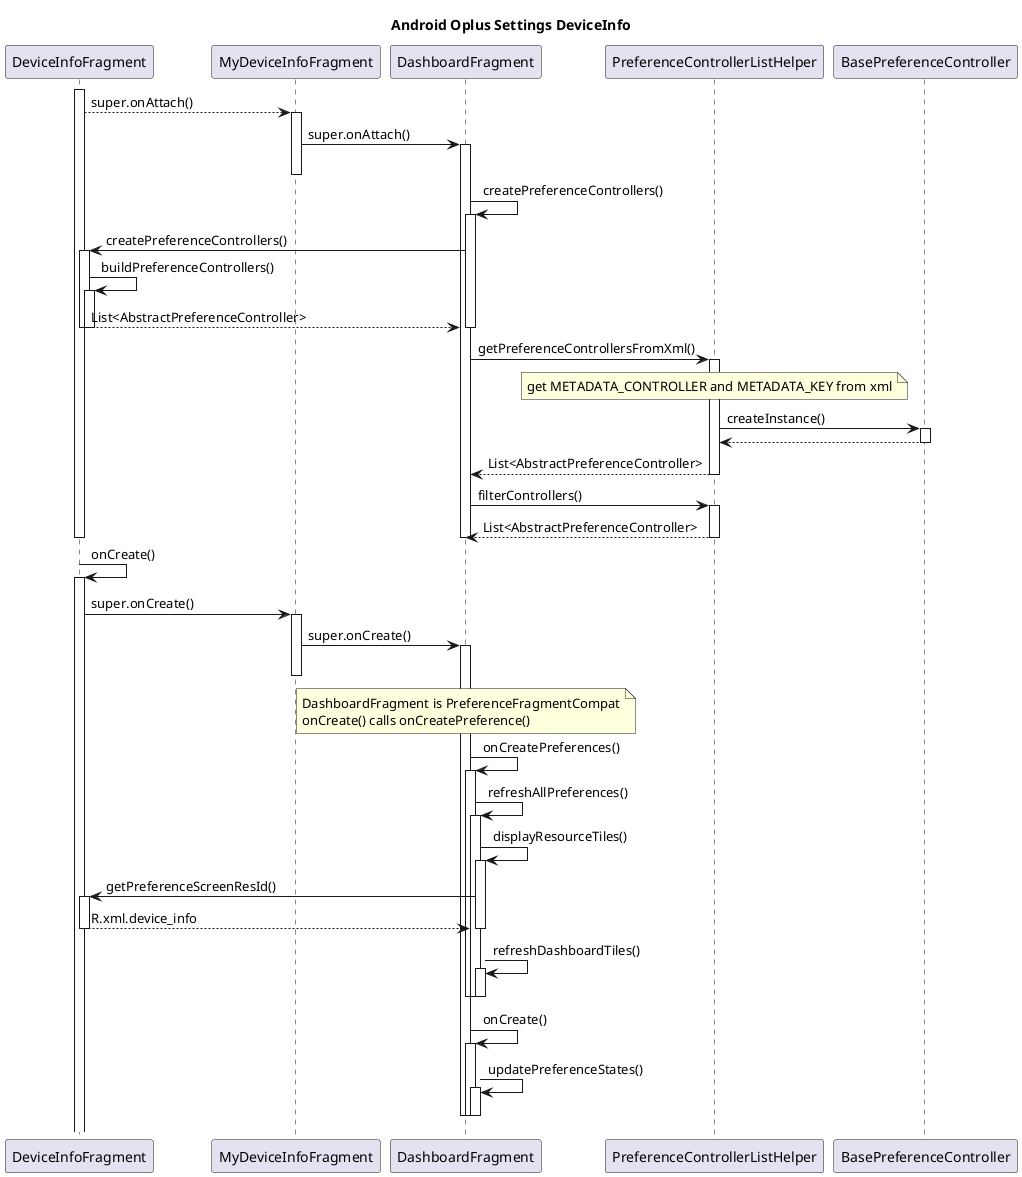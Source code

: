 @startuml
title Android Oplus Settings DeviceInfo

DeviceInfoFragment ++
DeviceInfoFragment --> MyDeviceInfoFragment ++: super.onAttach()
MyDeviceInfoFragment -> DashboardFragment ++: super.onAttach()
MyDeviceInfoFragment --

DashboardFragment -> DashboardFragment ++: createPreferenceControllers()
DashboardFragment -> DeviceInfoFragment ++: createPreferenceControllers()
DeviceInfoFragment -> DeviceInfoFragment ++: buildPreferenceControllers()
DeviceInfoFragment --> DashboardFragment --: List<AbstractPreferenceController>
DeviceInfoFragment --
DashboardFragment --

DashboardFragment -> PreferenceControllerListHelper ++: getPreferenceControllersFromXml()
  note over PreferenceControllerListHelper: get METADATA_CONTROLLER and METADATA_KEY from xml
  PreferenceControllerListHelper -> BasePreferenceController ++: createInstance()
  BasePreferenceController --> PreferenceControllerListHelper --
PreferenceControllerListHelper --> DashboardFragment --: List<AbstractPreferenceController>

DashboardFragment -> PreferenceControllerListHelper ++: filterControllers()
PreferenceControllerListHelper --> DashboardFragment --: List<AbstractPreferenceController>

DashboardFragment --
DeviceInfoFragment --


DeviceInfoFragment -> DeviceInfoFragment ++: onCreate()
DeviceInfoFragment -> MyDeviceInfoFragment ++: super.onCreate()
MyDeviceInfoFragment -> DashboardFragment ++: super.onCreate()
MyDeviceInfoFragment --

note over DashboardFragment: DashboardFragment is PreferenceFragmentCompat\nonCreate() calls onCreatePreference()
DashboardFragment -> DashboardFragment ++: onCreatePreferences()
DashboardFragment -> DashboardFragment ++: refreshAllPreferences()
DashboardFragment -> DashboardFragment ++: displayResourceTiles()
DashboardFragment -> DeviceInfoFragment ++: getPreferenceScreenResId()
DeviceInfoFragment --> DashboardFragment --: R.xml.device_info

DashboardFragment --
DashboardFragment -> DashboardFragment ++: refreshDashboardTiles()
DashboardFragment --
DashboardFragment --
DashboardFragment --

DashboardFragment -> DashboardFragment ++: onCreate()
DashboardFragment -> DashboardFragment ++: updatePreferenceStates()
DashboardFragment --
DashboardFragment --
DashboardFragment --

@enduml